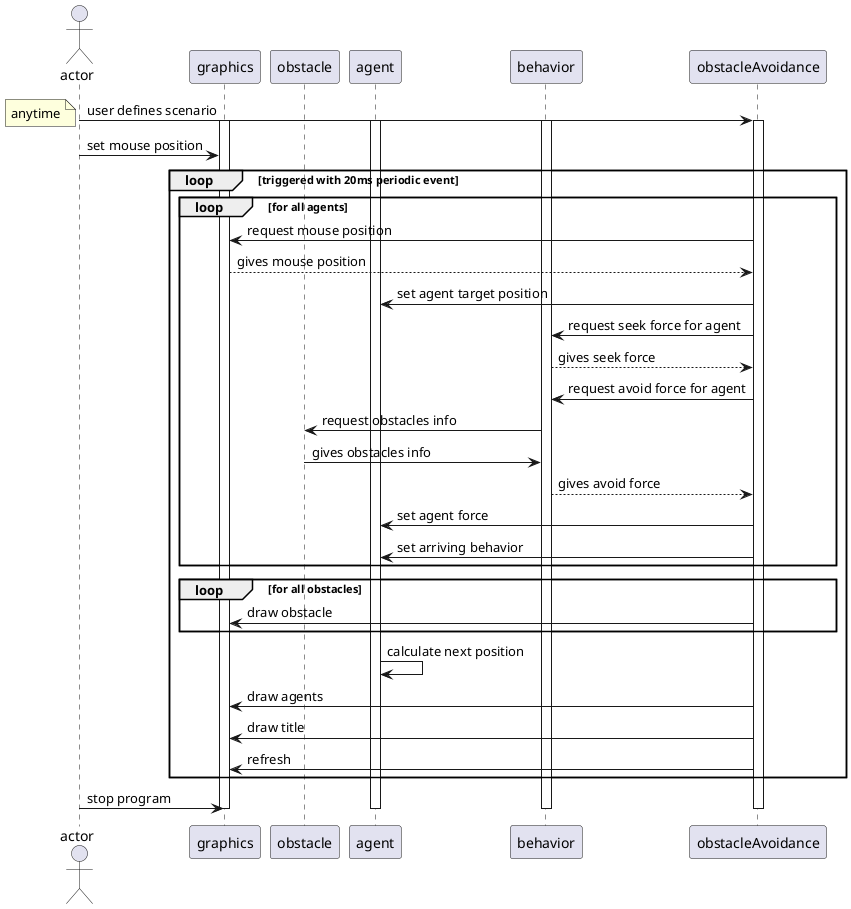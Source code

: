 @startuml
actor actor as user
participant graphics as view
participant obstacle as obst
participant agent as agent
participant behavior as steeringBehavior
participant obstacleAvoidance as oA

user -> oA: user defines scenario
activate oA
activate view
activate agent
activate steeringBehavior
note left: anytime
user -> view:  set mouse position
loop triggered with 20ms periodic event   
    loop for all agents
        oA -> view: request mouse position
        view --> oA: gives mouse position
        oA -> agent: set agent target position
        oA -> steeringBehavior: request seek force for agent
        steeringBehavior --> oA: gives seek force
        oA -> steeringBehavior: request avoid force for agent
        steeringBehavior -> obst: request obstacles info
        obst -> steeringBehavior: gives obstacles info
        steeringBehavior --> oA: gives avoid force
        oA -> agent: set agent force
        oA -> agent: set arriving behavior
    end    

    loop for all obstacles
        oA -> view: draw obstacle
    end

    agent -> agent: calculate next position    
    oA -> view: draw agents
    oA -> view: draw title
    oA -> view: refresh
end
user -> view: stop program
deactivate oA
deactivate view
deactivate agent
deactivate steeringBehavior
@enduml